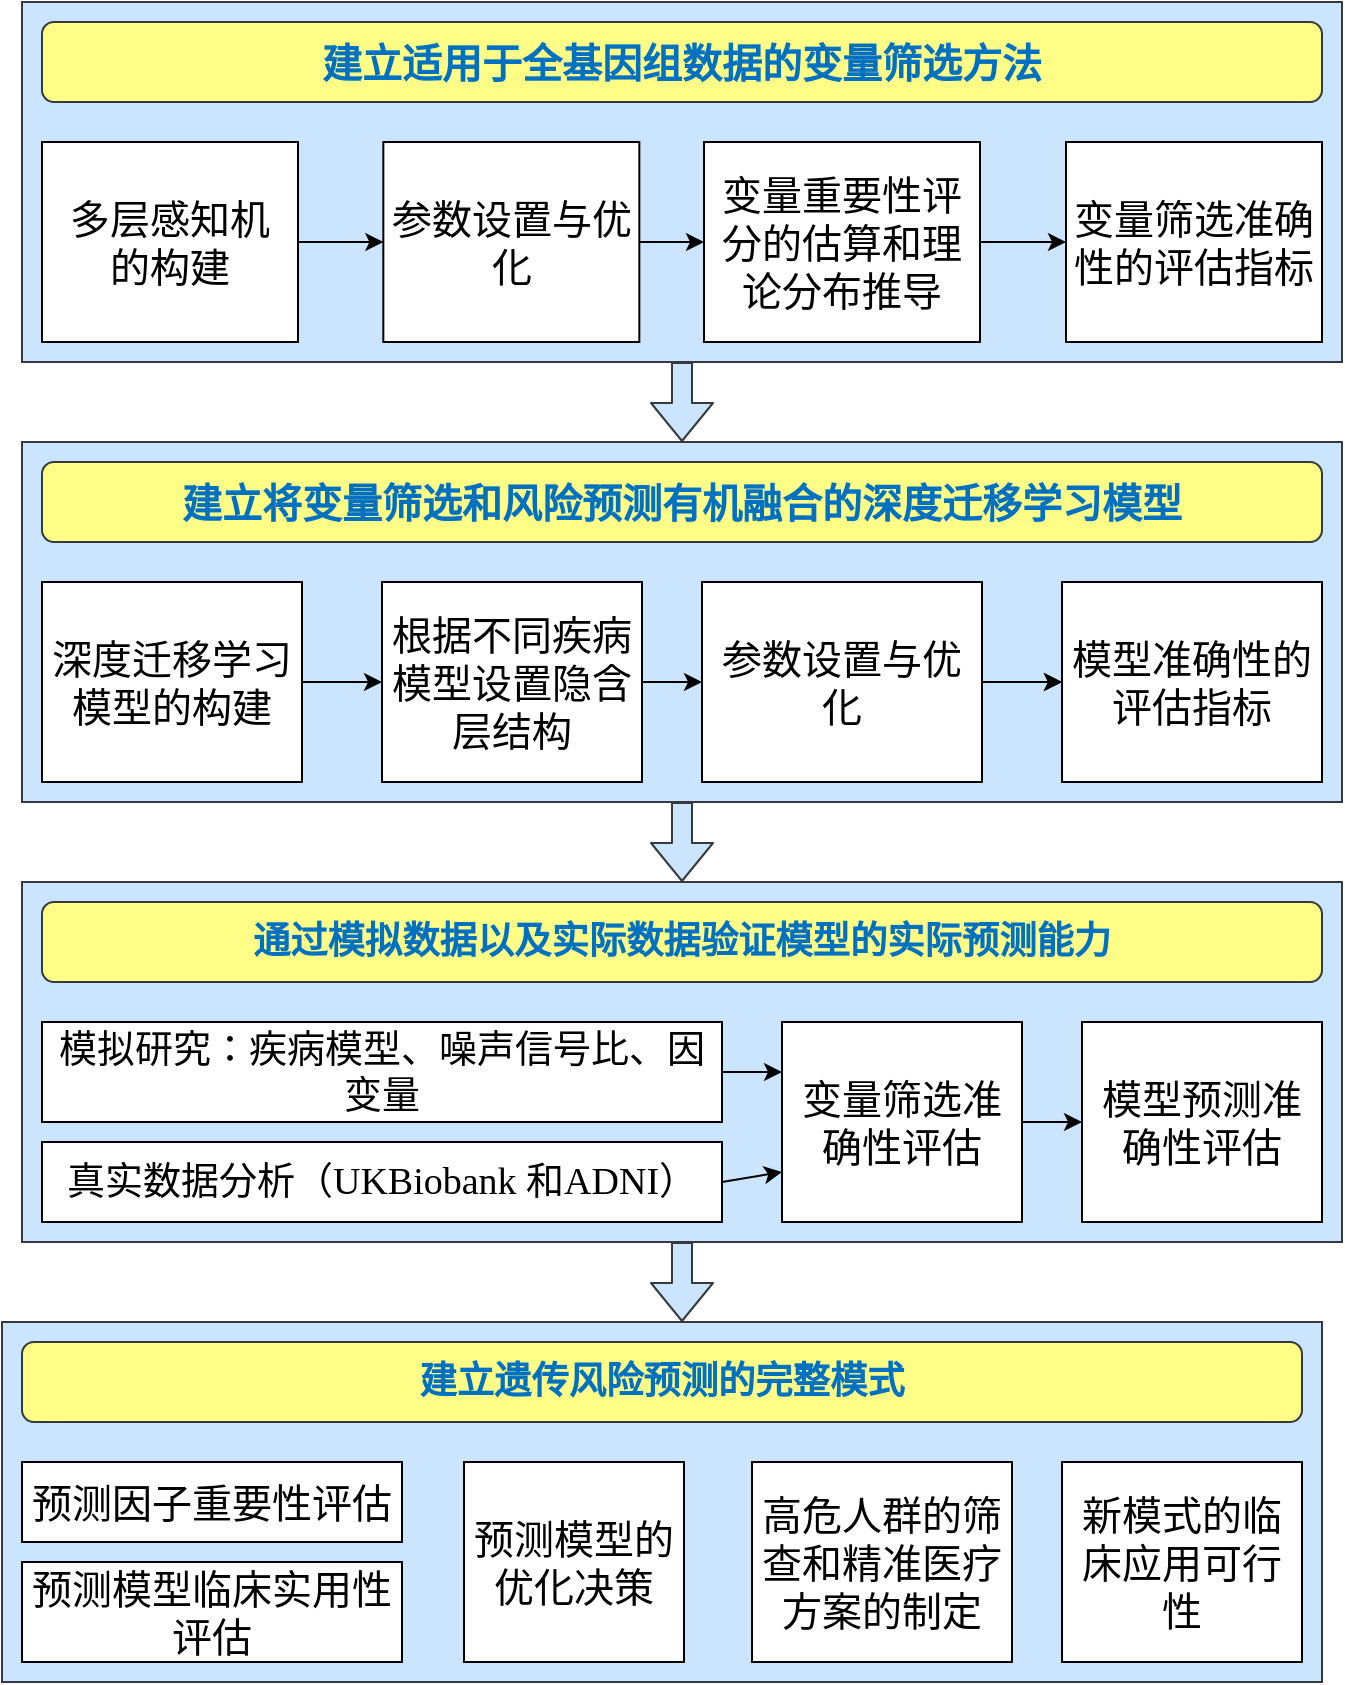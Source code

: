 <mxfile version="14.2.9" type="github">
  <diagram id="Qysw3-rOo7-g8x6gWeUs" name="Page-1">
    <mxGraphModel dx="786" dy="523" grid="1" gridSize="10" guides="1" tooltips="1" connect="1" arrows="1" fold="1" page="1" pageScale="1" pageWidth="850" pageHeight="1100" math="0" shadow="0">
      <root>
        <mxCell id="0" />
        <mxCell id="1" parent="0" />
        <mxCell id="IYrFxxv-hgy3-oWXNiMI-64" value="" style="group" vertex="1" connectable="0" parent="1">
          <mxGeometry x="30" y="40" width="660" height="180" as="geometry" />
        </mxCell>
        <mxCell id="IYrFxxv-hgy3-oWXNiMI-63" value="" style="rounded=0;whiteSpace=wrap;html=1;fillColor=#cce5ff;strokeColor=#36393d;" vertex="1" parent="IYrFxxv-hgy3-oWXNiMI-64">
          <mxGeometry width="660" height="180" as="geometry" />
        </mxCell>
        <mxCell id="IYrFxxv-hgy3-oWXNiMI-2" value="&lt;font style=&quot;font-size: 20px&quot;&gt;&lt;b&gt;&lt;span style=&quot;font-family: &amp;#34;kaiti&amp;#34; ; color: rgb(0 , 112 , 193)&quot; lang=&quot;ZH-CN&quot;&gt;建立适用于全基因组数据的变量筛选方法&lt;/span&gt;&lt;/b&gt;&lt;/font&gt;" style="rounded=1;whiteSpace=wrap;html=1;fillColor=#ffff88;strokeColor=#36393d;" vertex="1" parent="IYrFxxv-hgy3-oWXNiMI-64">
          <mxGeometry x="10" y="10" width="640" height="40" as="geometry" />
        </mxCell>
        <mxCell id="IYrFxxv-hgy3-oWXNiMI-1" value="&lt;div style=&quot;font-size: 20px&quot;&gt;&lt;font style=&quot;font-size: 20px&quot;&gt;多层感知机&lt;/font&gt;&lt;/div&gt;&lt;div style=&quot;font-size: 20px&quot;&gt;&lt;font style=&quot;font-size: 20px&quot;&gt;的构建&lt;/font&gt;&lt;/div&gt;" style="rounded=0;whiteSpace=wrap;html=1;" vertex="1" parent="IYrFxxv-hgy3-oWXNiMI-64">
          <mxGeometry x="10" y="70" width="128" height="100" as="geometry" />
        </mxCell>
        <mxCell id="IYrFxxv-hgy3-oWXNiMI-3" value="&lt;font style=&quot;font-size: 20px&quot;&gt;参数设置与优化&lt;/font&gt;" style="whiteSpace=wrap;html=1;rounded=0;" vertex="1" parent="IYrFxxv-hgy3-oWXNiMI-64">
          <mxGeometry x="180.667" y="70" width="128" height="100" as="geometry" />
        </mxCell>
        <mxCell id="IYrFxxv-hgy3-oWXNiMI-4" value="" style="edgeStyle=orthogonalEdgeStyle;rounded=0;orthogonalLoop=1;jettySize=auto;html=1;" edge="1" parent="IYrFxxv-hgy3-oWXNiMI-64" source="IYrFxxv-hgy3-oWXNiMI-1" target="IYrFxxv-hgy3-oWXNiMI-3">
          <mxGeometry x="10" y="70" as="geometry" />
        </mxCell>
        <mxCell id="IYrFxxv-hgy3-oWXNiMI-5" value="&lt;font style=&quot;font-size: 20px&quot;&gt;变量重要性评分的估算和理论分布推导&lt;/font&gt;" style="whiteSpace=wrap;html=1;rounded=0;" vertex="1" parent="IYrFxxv-hgy3-oWXNiMI-64">
          <mxGeometry x="341" y="70" width="138" height="100" as="geometry" />
        </mxCell>
        <mxCell id="IYrFxxv-hgy3-oWXNiMI-6" value="" style="edgeStyle=orthogonalEdgeStyle;rounded=0;orthogonalLoop=1;jettySize=auto;html=1;" edge="1" parent="IYrFxxv-hgy3-oWXNiMI-64" source="IYrFxxv-hgy3-oWXNiMI-3" target="IYrFxxv-hgy3-oWXNiMI-5">
          <mxGeometry x="10" y="70" as="geometry" />
        </mxCell>
        <mxCell id="IYrFxxv-hgy3-oWXNiMI-14" value="&lt;font style=&quot;font-size: 20px&quot;&gt;变量筛选准确性的评估指标&lt;/font&gt;" style="rounded=0;whiteSpace=wrap;html=1;" vertex="1" parent="IYrFxxv-hgy3-oWXNiMI-64">
          <mxGeometry x="522" y="70" width="128" height="100" as="geometry" />
        </mxCell>
        <mxCell id="IYrFxxv-hgy3-oWXNiMI-48" value="" style="edgeStyle=orthogonalEdgeStyle;rounded=0;orthogonalLoop=1;jettySize=auto;html=1;" edge="1" parent="IYrFxxv-hgy3-oWXNiMI-64" source="IYrFxxv-hgy3-oWXNiMI-5" target="IYrFxxv-hgy3-oWXNiMI-14">
          <mxGeometry x="10" y="70" as="geometry" />
        </mxCell>
        <mxCell id="IYrFxxv-hgy3-oWXNiMI-66" value="" style="group" vertex="1" connectable="0" parent="1">
          <mxGeometry x="30" y="260" width="660" height="180" as="geometry" />
        </mxCell>
        <mxCell id="IYrFxxv-hgy3-oWXNiMI-65" value="" style="rounded=0;whiteSpace=wrap;html=1;fillColor=#cce5ff;strokeColor=#36393d;" vertex="1" parent="IYrFxxv-hgy3-oWXNiMI-66">
          <mxGeometry width="660" height="180" as="geometry" />
        </mxCell>
        <mxCell id="IYrFxxv-hgy3-oWXNiMI-7" value="&lt;font style=&quot;font-size: 20px&quot;&gt;&lt;b&gt;&lt;span style=&quot;font-family: &amp;#34;kaiti&amp;#34; ; color: rgb(0 , 112 , 193)&quot; lang=&quot;ZH-CN&quot;&gt;建立将变量筛选和风险预测有机融合的深度迁移学习模型&lt;/span&gt;&lt;/b&gt;&lt;/font&gt;" style="rounded=1;whiteSpace=wrap;html=1;fillColor=#ffff88;strokeColor=#36393d;" vertex="1" parent="IYrFxxv-hgy3-oWXNiMI-66">
          <mxGeometry x="10" y="10" width="640" height="40" as="geometry" />
        </mxCell>
        <mxCell id="IYrFxxv-hgy3-oWXNiMI-47" style="edgeStyle=orthogonalEdgeStyle;rounded=0;orthogonalLoop=1;jettySize=auto;html=1;exitX=0.5;exitY=1;exitDx=0;exitDy=0;" edge="1" parent="IYrFxxv-hgy3-oWXNiMI-66" source="IYrFxxv-hgy3-oWXNiMI-7" target="IYrFxxv-hgy3-oWXNiMI-7">
          <mxGeometry relative="1" as="geometry" />
        </mxCell>
        <mxCell id="IYrFxxv-hgy3-oWXNiMI-8" value="&lt;font style=&quot;font-size: 20px&quot;&gt;深度迁移学习模型的构建&lt;/font&gt;" style="rounded=0;whiteSpace=wrap;html=1;" vertex="1" parent="IYrFxxv-hgy3-oWXNiMI-66">
          <mxGeometry x="10" y="70" width="130" height="100" as="geometry" />
        </mxCell>
        <mxCell id="IYrFxxv-hgy3-oWXNiMI-12" value="&lt;font style=&quot;font-size: 20px&quot;&gt;参数设置与优化&lt;/font&gt;" style="rounded=0;whiteSpace=wrap;html=1;" vertex="1" parent="IYrFxxv-hgy3-oWXNiMI-66">
          <mxGeometry x="340" y="70" width="140" height="100" as="geometry" />
        </mxCell>
        <mxCell id="IYrFxxv-hgy3-oWXNiMI-13" value="&lt;font style=&quot;font-size: 20px&quot;&gt;模型准确性的评估指标&lt;/font&gt;" style="rounded=0;whiteSpace=wrap;html=1;" vertex="1" parent="IYrFxxv-hgy3-oWXNiMI-66">
          <mxGeometry x="520" y="70" width="130" height="100" as="geometry" />
        </mxCell>
        <mxCell id="IYrFxxv-hgy3-oWXNiMI-56" value="" style="edgeStyle=orthogonalEdgeStyle;rounded=0;orthogonalLoop=1;jettySize=auto;html=1;" edge="1" parent="IYrFxxv-hgy3-oWXNiMI-66" source="IYrFxxv-hgy3-oWXNiMI-12" target="IYrFxxv-hgy3-oWXNiMI-13">
          <mxGeometry relative="1" as="geometry" />
        </mxCell>
        <mxCell id="IYrFxxv-hgy3-oWXNiMI-52" value="" style="edgeStyle=orthogonalEdgeStyle;rounded=0;orthogonalLoop=1;jettySize=auto;html=1;" edge="1" parent="IYrFxxv-hgy3-oWXNiMI-66" source="IYrFxxv-hgy3-oWXNiMI-12" target="IYrFxxv-hgy3-oWXNiMI-13">
          <mxGeometry x="50" y="70" as="geometry" />
        </mxCell>
        <mxCell id="IYrFxxv-hgy3-oWXNiMI-51" value="" style="edgeStyle=orthogonalEdgeStyle;rounded=0;orthogonalLoop=1;jettySize=auto;html=1;" edge="1" parent="IYrFxxv-hgy3-oWXNiMI-66" source="IYrFxxv-hgy3-oWXNiMI-17" target="IYrFxxv-hgy3-oWXNiMI-12">
          <mxGeometry x="50" y="70" as="geometry" />
        </mxCell>
        <mxCell id="IYrFxxv-hgy3-oWXNiMI-17" value="&lt;font style=&quot;font-size: 20px&quot;&gt;根据不同疾病模型设置隐含层结构&lt;/font&gt;" style="rounded=0;whiteSpace=wrap;html=1;" vertex="1" parent="IYrFxxv-hgy3-oWXNiMI-66">
          <mxGeometry x="180" y="70" width="130" height="100" as="geometry" />
        </mxCell>
        <mxCell id="IYrFxxv-hgy3-oWXNiMI-50" value="" style="edgeStyle=orthogonalEdgeStyle;rounded=0;orthogonalLoop=1;jettySize=auto;html=1;" edge="1" parent="IYrFxxv-hgy3-oWXNiMI-66" source="IYrFxxv-hgy3-oWXNiMI-8" target="IYrFxxv-hgy3-oWXNiMI-17">
          <mxGeometry x="50" y="70" as="geometry" />
        </mxCell>
        <mxCell id="IYrFxxv-hgy3-oWXNiMI-67" value="" style="shape=flexArrow;endArrow=classic;html=1;exitX=0.5;exitY=1;exitDx=0;exitDy=0;entryX=0.5;entryY=0;entryDx=0;entryDy=0;fillColor=#cce5ff;strokeColor=#36393d;" edge="1" parent="1" source="IYrFxxv-hgy3-oWXNiMI-63" target="IYrFxxv-hgy3-oWXNiMI-65">
          <mxGeometry width="50" height="50" relative="1" as="geometry">
            <mxPoint x="350" y="420" as="sourcePoint" />
            <mxPoint x="400" y="370" as="targetPoint" />
          </mxGeometry>
        </mxCell>
        <mxCell id="IYrFxxv-hgy3-oWXNiMI-70" value="" style="group" vertex="1" connectable="0" parent="1">
          <mxGeometry x="30" y="480" width="660" height="180" as="geometry" />
        </mxCell>
        <mxCell id="IYrFxxv-hgy3-oWXNiMI-68" value="" style="rounded=0;whiteSpace=wrap;html=1;fillColor=#cce5ff;strokeColor=#36393d;" vertex="1" parent="IYrFxxv-hgy3-oWXNiMI-70">
          <mxGeometry width="660" height="180" as="geometry" />
        </mxCell>
        <mxCell id="IYrFxxv-hgy3-oWXNiMI-18" value="&lt;b&gt;&lt;span style=&quot;font-size: 14.0pt ; font-family: &amp;#34;kaiti&amp;#34; ; color: #0070c1&quot; lang=&quot;ZH-CN&quot;&gt;通过模拟数据以及实际数据验证模型的实际预测能力&lt;/span&gt;&lt;span style=&quot;font-size: 14.0pt ; font-family: &amp;#34;times new roman&amp;#34; ; color: #0070c1&quot;&gt;&lt;/span&gt;&lt;/b&gt;" style="rounded=1;whiteSpace=wrap;html=1;fillColor=#ffff88;strokeColor=#36393d;" vertex="1" parent="IYrFxxv-hgy3-oWXNiMI-70">
          <mxGeometry x="10" y="10" width="640" height="40" as="geometry" />
        </mxCell>
        <mxCell id="IYrFxxv-hgy3-oWXNiMI-19" value="&lt;div style=&quot;font-size: 19px&quot;&gt;模拟研究：疾病模型、噪声信号比、因变量&lt;/div&gt;" style="rounded=0;whiteSpace=wrap;html=1;" vertex="1" parent="IYrFxxv-hgy3-oWXNiMI-70">
          <mxGeometry x="10" y="70" width="340" height="50" as="geometry" />
        </mxCell>
        <mxCell id="IYrFxxv-hgy3-oWXNiMI-23" value="&lt;font style=&quot;font-size: 20px&quot;&gt;变量筛选准确性评估&lt;/font&gt;" style="rounded=0;whiteSpace=wrap;html=1;" vertex="1" parent="IYrFxxv-hgy3-oWXNiMI-70">
          <mxGeometry x="380" y="70" width="120" height="100" as="geometry" />
        </mxCell>
        <mxCell id="IYrFxxv-hgy3-oWXNiMI-24" value="&lt;font style=&quot;font-size: 20px&quot;&gt;模型预测准确性评估&lt;/font&gt;" style="rounded=0;whiteSpace=wrap;html=1;" vertex="1" parent="IYrFxxv-hgy3-oWXNiMI-70">
          <mxGeometry x="530" y="70" width="120" height="100" as="geometry" />
        </mxCell>
        <mxCell id="IYrFxxv-hgy3-oWXNiMI-25" value="&lt;div style=&quot;font-size: 19px&quot;&gt;&lt;font style=&quot;font-size: 19px&quot; face=&quot;Times New Roman&quot;&gt;真实数据分析&lt;/font&gt;&lt;font style=&quot;font-size: 19px&quot; face=&quot;Times New Roman&quot;&gt;（UKBiobank 和ADNI）&lt;/font&gt;&lt;/div&gt;" style="rounded=0;whiteSpace=wrap;html=1;" vertex="1" parent="IYrFxxv-hgy3-oWXNiMI-70">
          <mxGeometry x="10" y="130" width="340" height="40" as="geometry" />
        </mxCell>
        <mxCell id="IYrFxxv-hgy3-oWXNiMI-58" value="" style="endArrow=classic;html=1;exitX=1;exitY=0.5;exitDx=0;exitDy=0;entryX=0;entryY=0.25;entryDx=0;entryDy=0;" edge="1" parent="IYrFxxv-hgy3-oWXNiMI-70" source="IYrFxxv-hgy3-oWXNiMI-19" target="IYrFxxv-hgy3-oWXNiMI-23">
          <mxGeometry width="50" height="50" relative="1" as="geometry">
            <mxPoint x="300" y="-10" as="sourcePoint" />
            <mxPoint x="350" y="-60" as="targetPoint" />
          </mxGeometry>
        </mxCell>
        <mxCell id="IYrFxxv-hgy3-oWXNiMI-59" value="" style="endArrow=classic;html=1;exitX=1;exitY=0.5;exitDx=0;exitDy=0;entryX=0;entryY=0.75;entryDx=0;entryDy=0;" edge="1" parent="IYrFxxv-hgy3-oWXNiMI-70" source="IYrFxxv-hgy3-oWXNiMI-25" target="IYrFxxv-hgy3-oWXNiMI-23">
          <mxGeometry width="50" height="50" relative="1" as="geometry">
            <mxPoint x="300" y="-10" as="sourcePoint" />
            <mxPoint x="350" y="-60" as="targetPoint" />
          </mxGeometry>
        </mxCell>
        <mxCell id="IYrFxxv-hgy3-oWXNiMI-62" value="" style="endArrow=classic;html=1;exitX=1;exitY=0.5;exitDx=0;exitDy=0;entryX=0;entryY=0.5;entryDx=0;entryDy=0;" edge="1" parent="IYrFxxv-hgy3-oWXNiMI-70" source="IYrFxxv-hgy3-oWXNiMI-23" target="IYrFxxv-hgy3-oWXNiMI-24">
          <mxGeometry width="50" height="50" relative="1" as="geometry">
            <mxPoint x="300" y="-10" as="sourcePoint" />
            <mxPoint x="350" y="-60" as="targetPoint" />
          </mxGeometry>
        </mxCell>
        <mxCell id="IYrFxxv-hgy3-oWXNiMI-71" value="" style="shape=flexArrow;endArrow=classic;html=1;exitX=0.5;exitY=1;exitDx=0;exitDy=0;entryX=0.5;entryY=0;entryDx=0;entryDy=0;fillColor=#cce5ff;strokeColor=#36393d;" edge="1" parent="1">
          <mxGeometry width="50" height="50" relative="1" as="geometry">
            <mxPoint x="360" y="440" as="sourcePoint" />
            <mxPoint x="360" y="480" as="targetPoint" />
          </mxGeometry>
        </mxCell>
        <mxCell id="IYrFxxv-hgy3-oWXNiMI-73" value="" style="group" vertex="1" connectable="0" parent="1">
          <mxGeometry x="20" y="700" width="660" height="180" as="geometry" />
        </mxCell>
        <mxCell id="IYrFxxv-hgy3-oWXNiMI-72" value="" style="rounded=0;whiteSpace=wrap;html=1;fillColor=#cce5ff;strokeColor=#36393d;" vertex="1" parent="IYrFxxv-hgy3-oWXNiMI-73">
          <mxGeometry width="660" height="180" as="geometry" />
        </mxCell>
        <mxCell id="IYrFxxv-hgy3-oWXNiMI-28" value="&lt;b&gt;&lt;span style=&quot;font-size: 14.0pt ; font-family: &amp;#34;kaiti&amp;#34; ; color: #0070c1&quot; lang=&quot;ZH-CN&quot;&gt;建立遗传风险预测的完整模式&lt;/span&gt;&lt;/b&gt;" style="rounded=1;whiteSpace=wrap;html=1;fillColor=#ffff88;strokeColor=#36393d;" vertex="1" parent="IYrFxxv-hgy3-oWXNiMI-73">
          <mxGeometry x="10" y="10" width="640" height="40" as="geometry" />
        </mxCell>
        <mxCell id="IYrFxxv-hgy3-oWXNiMI-38" value="&lt;font style=&quot;font-size: 20px&quot;&gt;预测因子重要性评估&lt;/font&gt;" style="rounded=0;whiteSpace=wrap;html=1;" vertex="1" parent="IYrFxxv-hgy3-oWXNiMI-73">
          <mxGeometry x="10" y="70" width="190" height="40" as="geometry" />
        </mxCell>
        <mxCell id="IYrFxxv-hgy3-oWXNiMI-39" value="&lt;font style=&quot;font-size: 20px&quot;&gt;预测模型临床实用性评估&lt;/font&gt;" style="rounded=0;whiteSpace=wrap;html=1;" vertex="1" parent="IYrFxxv-hgy3-oWXNiMI-73">
          <mxGeometry x="10" y="120" width="190" height="50" as="geometry" />
        </mxCell>
        <mxCell id="IYrFxxv-hgy3-oWXNiMI-40" value="&lt;font style=&quot;font-size: 20px&quot;&gt;预测模型的优化决策&lt;/font&gt;" style="rounded=0;whiteSpace=wrap;html=1;" vertex="1" parent="IYrFxxv-hgy3-oWXNiMI-73">
          <mxGeometry x="231" y="70" width="110" height="100" as="geometry" />
        </mxCell>
        <mxCell id="IYrFxxv-hgy3-oWXNiMI-43" value="&lt;font style=&quot;font-size: 20px&quot;&gt;高危人群的筛查和精准医疗方案的制定&lt;/font&gt;" style="whiteSpace=wrap;html=1;rounded=0;" vertex="1" parent="IYrFxxv-hgy3-oWXNiMI-73">
          <mxGeometry x="375" y="70" width="130" height="100" as="geometry" />
        </mxCell>
        <mxCell id="IYrFxxv-hgy3-oWXNiMI-45" value="&lt;font style=&quot;font-size: 20px&quot;&gt;新模式的临床应用可行性&lt;/font&gt;" style="whiteSpace=wrap;html=1;rounded=0;" vertex="1" parent="IYrFxxv-hgy3-oWXNiMI-73">
          <mxGeometry x="530" y="70" width="120" height="100" as="geometry" />
        </mxCell>
        <mxCell id="IYrFxxv-hgy3-oWXNiMI-74" value="" style="shape=flexArrow;endArrow=classic;html=1;exitX=0.5;exitY=1;exitDx=0;exitDy=0;entryX=0.5;entryY=0;entryDx=0;entryDy=0;fillColor=#cce5ff;strokeColor=#36393d;" edge="1" parent="1">
          <mxGeometry width="50" height="50" relative="1" as="geometry">
            <mxPoint x="360" y="660" as="sourcePoint" />
            <mxPoint x="360" y="700" as="targetPoint" />
          </mxGeometry>
        </mxCell>
      </root>
    </mxGraphModel>
  </diagram>
</mxfile>
